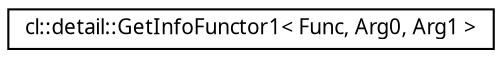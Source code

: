 digraph G
{
  edge [fontname="FreeSans.ttf",fontsize="10",labelfontname="FreeSans.ttf",labelfontsize="10"];
  node [fontname="FreeSans.ttf",fontsize="10",shape=record];
  rankdir=LR;
  Node1 [label="cl::detail::GetInfoFunctor1\< Func, Arg0, Arg1 \>",height=0.2,width=0.4,color="black", fillcolor="white", style="filled",URL="$structcl_1_1detail_1_1_get_info_functor1.html"];
}
